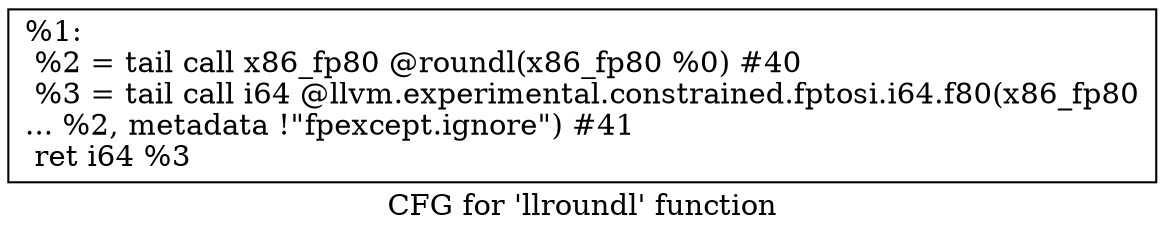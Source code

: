 digraph "CFG for 'llroundl' function" {
	label="CFG for 'llroundl' function";

	Node0x1c149c0 [shape=record,label="{%1:\l  %2 = tail call x86_fp80 @roundl(x86_fp80 %0) #40\l  %3 = tail call i64 @llvm.experimental.constrained.fptosi.i64.f80(x86_fp80\l... %2, metadata !\"fpexcept.ignore\") #41\l  ret i64 %3\l}"];
}
